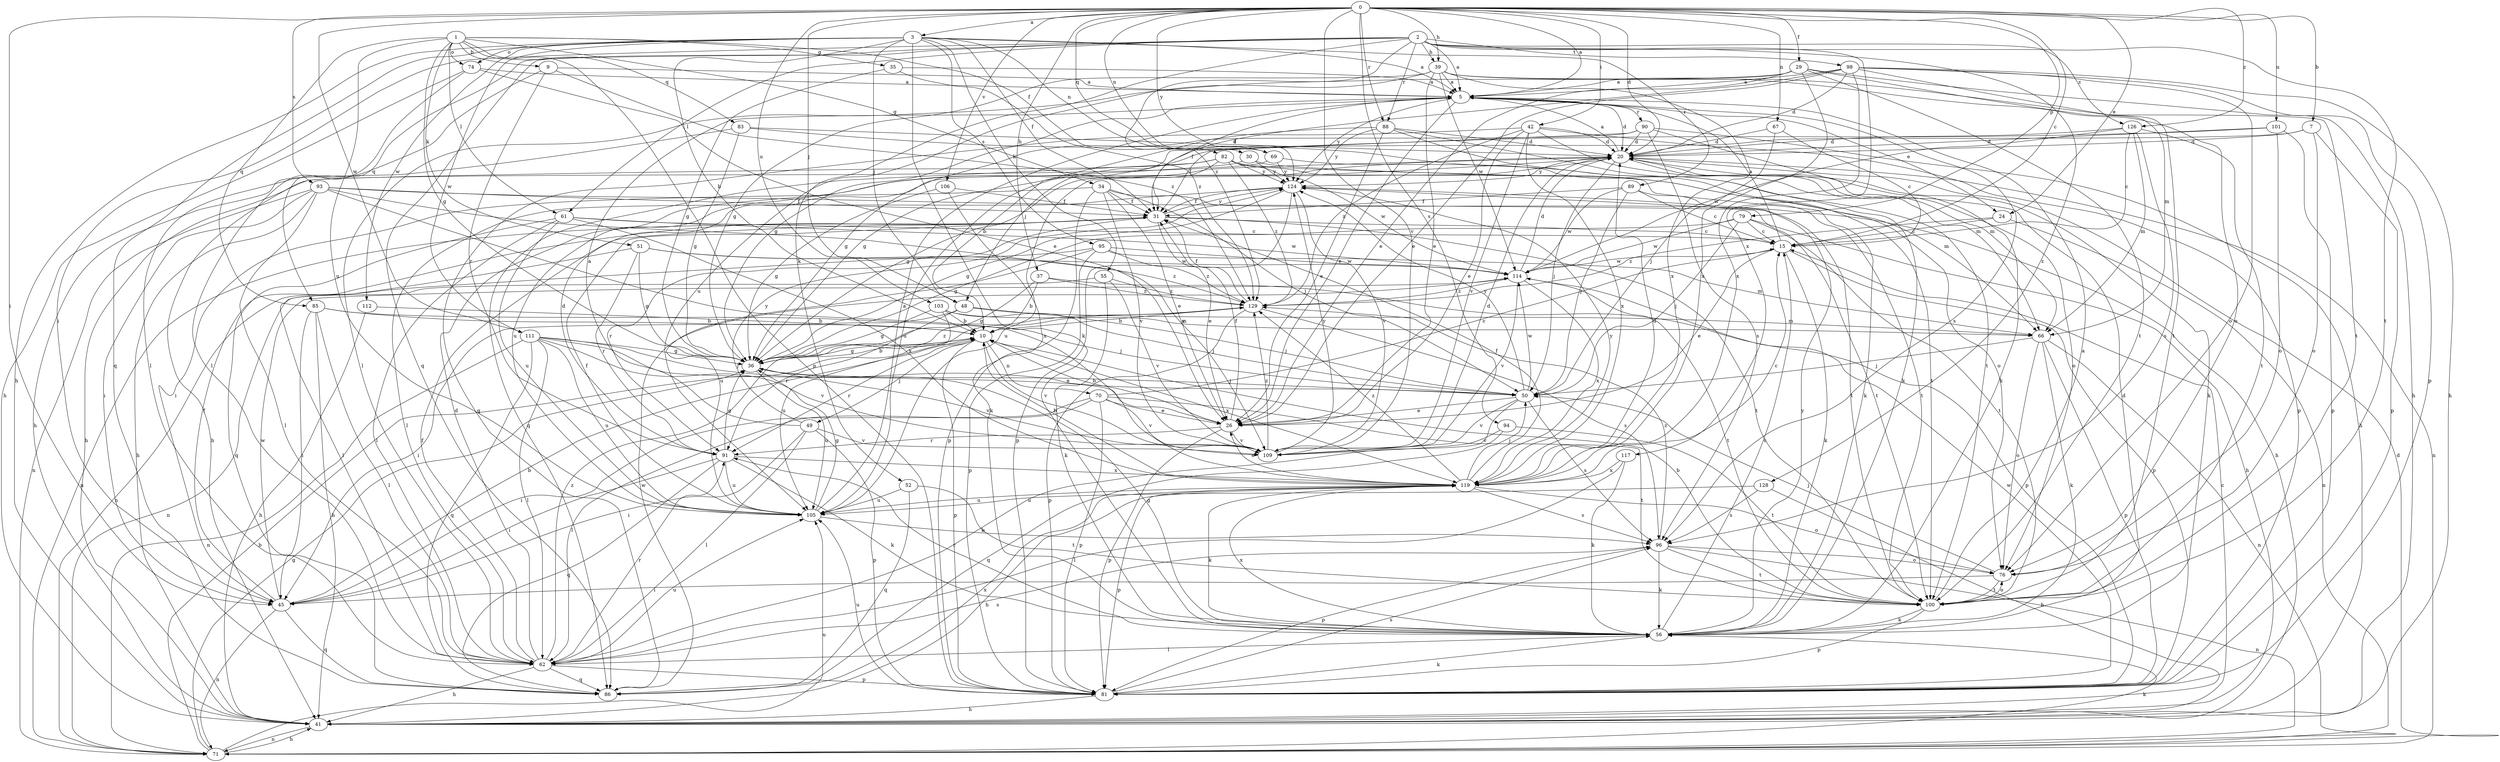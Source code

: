 strict digraph  {
0;
1;
2;
3;
5;
7;
9;
10;
15;
20;
24;
26;
29;
30;
31;
34;
35;
36;
37;
39;
41;
42;
45;
48;
49;
50;
51;
52;
55;
56;
61;
62;
66;
67;
69;
70;
71;
74;
76;
79;
81;
82;
83;
85;
86;
88;
89;
90;
91;
93;
94;
95;
96;
98;
100;
101;
103;
105;
106;
109;
111;
112;
114;
117;
119;
124;
126;
128;
129;
0 -> 3  [label=a];
0 -> 5  [label=a];
0 -> 7  [label=b];
0 -> 15  [label=c];
0 -> 20  [label=d];
0 -> 24  [label=e];
0 -> 29  [label=f];
0 -> 37  [label=h];
0 -> 39  [label=h];
0 -> 42  [label=i];
0 -> 45  [label=i];
0 -> 48  [label=j];
0 -> 67  [label=n];
0 -> 69  [label=n];
0 -> 79  [label=p];
0 -> 82  [label=q];
0 -> 88  [label=r];
0 -> 93  [label=s];
0 -> 94  [label=s];
0 -> 101  [label=u];
0 -> 103  [label=u];
0 -> 106  [label=v];
0 -> 109  [label=v];
0 -> 111  [label=w];
0 -> 124  [label=y];
0 -> 126  [label=z];
1 -> 9  [label=b];
1 -> 30  [label=f];
1 -> 34  [label=g];
1 -> 35  [label=g];
1 -> 36  [label=g];
1 -> 51  [label=k];
1 -> 61  [label=l];
1 -> 74  [label=o];
1 -> 81  [label=p];
1 -> 83  [label=q];
1 -> 85  [label=q];
1 -> 105  [label=u];
2 -> 5  [label=a];
2 -> 39  [label=h];
2 -> 45  [label=i];
2 -> 52  [label=k];
2 -> 61  [label=l];
2 -> 85  [label=q];
2 -> 86  [label=q];
2 -> 88  [label=r];
2 -> 98  [label=t];
2 -> 100  [label=t];
2 -> 117  [label=x];
2 -> 126  [label=z];
2 -> 128  [label=z];
2 -> 129  [label=z];
3 -> 5  [label=a];
3 -> 10  [label=b];
3 -> 31  [label=f];
3 -> 41  [label=h];
3 -> 48  [label=j];
3 -> 55  [label=k];
3 -> 56  [label=k];
3 -> 69  [label=n];
3 -> 74  [label=o];
3 -> 86  [label=q];
3 -> 89  [label=r];
3 -> 95  [label=s];
3 -> 111  [label=w];
3 -> 112  [label=w];
5 -> 20  [label=d];
5 -> 24  [label=e];
5 -> 26  [label=e];
5 -> 31  [label=f];
5 -> 36  [label=g];
5 -> 90  [label=r];
5 -> 96  [label=s];
5 -> 124  [label=y];
7 -> 20  [label=d];
7 -> 48  [label=j];
7 -> 76  [label=o];
7 -> 81  [label=p];
9 -> 5  [label=a];
9 -> 62  [label=l];
9 -> 91  [label=r];
9 -> 129  [label=z];
10 -> 36  [label=g];
10 -> 49  [label=j];
10 -> 70  [label=n];
10 -> 81  [label=p];
10 -> 91  [label=r];
10 -> 109  [label=v];
10 -> 119  [label=x];
15 -> 5  [label=a];
15 -> 26  [label=e];
15 -> 56  [label=k];
15 -> 81  [label=p];
15 -> 114  [label=w];
20 -> 5  [label=a];
20 -> 36  [label=g];
20 -> 50  [label=j];
20 -> 56  [label=k];
20 -> 71  [label=n];
20 -> 76  [label=o];
20 -> 105  [label=u];
20 -> 124  [label=y];
24 -> 15  [label=c];
24 -> 71  [label=n];
24 -> 129  [label=z];
26 -> 10  [label=b];
26 -> 31  [label=f];
26 -> 81  [label=p];
26 -> 91  [label=r];
26 -> 109  [label=v];
29 -> 5  [label=a];
29 -> 26  [label=e];
29 -> 41  [label=h];
29 -> 62  [label=l];
29 -> 66  [label=m];
29 -> 100  [label=t];
29 -> 119  [label=x];
30 -> 76  [label=o];
30 -> 105  [label=u];
30 -> 124  [label=y];
31 -> 15  [label=c];
31 -> 26  [label=e];
31 -> 71  [label=n];
31 -> 91  [label=r];
31 -> 100  [label=t];
31 -> 124  [label=y];
34 -> 26  [label=e];
34 -> 31  [label=f];
34 -> 45  [label=i];
34 -> 50  [label=j];
34 -> 81  [label=p];
34 -> 100  [label=t];
34 -> 109  [label=v];
35 -> 5  [label=a];
35 -> 36  [label=g];
35 -> 129  [label=z];
36 -> 10  [label=b];
36 -> 50  [label=j];
36 -> 105  [label=u];
36 -> 109  [label=v];
36 -> 129  [label=z];
37 -> 10  [label=b];
37 -> 36  [label=g];
37 -> 81  [label=p];
37 -> 129  [label=z];
39 -> 5  [label=a];
39 -> 26  [label=e];
39 -> 36  [label=g];
39 -> 76  [label=o];
39 -> 100  [label=t];
39 -> 105  [label=u];
39 -> 114  [label=w];
39 -> 119  [label=x];
41 -> 15  [label=c];
41 -> 71  [label=n];
42 -> 20  [label=d];
42 -> 26  [label=e];
42 -> 66  [label=m];
42 -> 81  [label=p];
42 -> 86  [label=q];
42 -> 109  [label=v];
42 -> 119  [label=x];
42 -> 129  [label=z];
45 -> 10  [label=b];
45 -> 31  [label=f];
45 -> 71  [label=n];
45 -> 86  [label=q];
45 -> 114  [label=w];
48 -> 45  [label=i];
48 -> 50  [label=j];
48 -> 66  [label=m];
48 -> 91  [label=r];
49 -> 5  [label=a];
49 -> 45  [label=i];
49 -> 62  [label=l];
49 -> 81  [label=p];
49 -> 109  [label=v];
49 -> 124  [label=y];
50 -> 26  [label=e];
50 -> 62  [label=l];
50 -> 96  [label=s];
50 -> 109  [label=v];
50 -> 114  [label=w];
50 -> 124  [label=y];
51 -> 36  [label=g];
51 -> 62  [label=l];
51 -> 91  [label=r];
51 -> 114  [label=w];
51 -> 129  [label=z];
52 -> 86  [label=q];
52 -> 100  [label=t];
52 -> 105  [label=u];
55 -> 56  [label=k];
55 -> 71  [label=n];
55 -> 109  [label=v];
55 -> 129  [label=z];
56 -> 15  [label=c];
56 -> 20  [label=d];
56 -> 36  [label=g];
56 -> 62  [label=l];
56 -> 91  [label=r];
56 -> 119  [label=x];
56 -> 124  [label=y];
61 -> 15  [label=c];
61 -> 62  [label=l];
61 -> 86  [label=q];
61 -> 105  [label=u];
61 -> 114  [label=w];
61 -> 119  [label=x];
62 -> 20  [label=d];
62 -> 31  [label=f];
62 -> 41  [label=h];
62 -> 81  [label=p];
62 -> 86  [label=q];
62 -> 91  [label=r];
62 -> 96  [label=s];
62 -> 105  [label=u];
62 -> 129  [label=z];
66 -> 50  [label=j];
66 -> 56  [label=k];
66 -> 71  [label=n];
66 -> 76  [label=o];
66 -> 81  [label=p];
67 -> 15  [label=c];
67 -> 20  [label=d];
67 -> 50  [label=j];
69 -> 41  [label=h];
69 -> 100  [label=t];
69 -> 124  [label=y];
70 -> 15  [label=c];
70 -> 26  [label=e];
70 -> 45  [label=i];
70 -> 62  [label=l];
70 -> 81  [label=p];
70 -> 100  [label=t];
70 -> 109  [label=v];
71 -> 10  [label=b];
71 -> 20  [label=d];
71 -> 36  [label=g];
71 -> 41  [label=h];
71 -> 56  [label=k];
71 -> 105  [label=u];
74 -> 5  [label=a];
74 -> 26  [label=e];
74 -> 41  [label=h];
74 -> 62  [label=l];
76 -> 45  [label=i];
76 -> 50  [label=j];
76 -> 100  [label=t];
79 -> 15  [label=c];
79 -> 36  [label=g];
79 -> 41  [label=h];
79 -> 50  [label=j];
79 -> 100  [label=t];
79 -> 114  [label=w];
81 -> 41  [label=h];
81 -> 56  [label=k];
81 -> 96  [label=s];
81 -> 105  [label=u];
81 -> 114  [label=w];
82 -> 41  [label=h];
82 -> 56  [label=k];
82 -> 66  [label=m];
82 -> 86  [label=q];
82 -> 105  [label=u];
82 -> 114  [label=w];
82 -> 124  [label=y];
82 -> 129  [label=z];
83 -> 20  [label=d];
83 -> 36  [label=g];
83 -> 41  [label=h];
83 -> 100  [label=t];
85 -> 10  [label=b];
85 -> 41  [label=h];
85 -> 45  [label=i];
85 -> 50  [label=j];
85 -> 62  [label=l];
86 -> 114  [label=w];
86 -> 119  [label=x];
88 -> 10  [label=b];
88 -> 20  [label=d];
88 -> 26  [label=e];
88 -> 56  [label=k];
88 -> 66  [label=m];
88 -> 124  [label=y];
89 -> 15  [label=c];
89 -> 31  [label=f];
89 -> 50  [label=j];
89 -> 100  [label=t];
89 -> 114  [label=w];
90 -> 20  [label=d];
90 -> 31  [label=f];
90 -> 36  [label=g];
90 -> 41  [label=h];
90 -> 56  [label=k];
90 -> 96  [label=s];
91 -> 20  [label=d];
91 -> 36  [label=g];
91 -> 45  [label=i];
91 -> 56  [label=k];
91 -> 86  [label=q];
91 -> 105  [label=u];
91 -> 119  [label=x];
93 -> 31  [label=f];
93 -> 41  [label=h];
93 -> 45  [label=i];
93 -> 62  [label=l];
93 -> 71  [label=n];
93 -> 100  [label=t];
93 -> 109  [label=v];
93 -> 119  [label=x];
94 -> 86  [label=q];
94 -> 100  [label=t];
94 -> 109  [label=v];
95 -> 66  [label=m];
95 -> 71  [label=n];
95 -> 81  [label=p];
95 -> 105  [label=u];
95 -> 114  [label=w];
95 -> 129  [label=z];
96 -> 56  [label=k];
96 -> 71  [label=n];
96 -> 76  [label=o];
96 -> 81  [label=p];
96 -> 100  [label=t];
96 -> 129  [label=z];
98 -> 5  [label=a];
98 -> 20  [label=d];
98 -> 26  [label=e];
98 -> 31  [label=f];
98 -> 41  [label=h];
98 -> 76  [label=o];
98 -> 81  [label=p];
98 -> 100  [label=t];
98 -> 119  [label=x];
100 -> 5  [label=a];
100 -> 10  [label=b];
100 -> 56  [label=k];
100 -> 76  [label=o];
100 -> 81  [label=p];
101 -> 20  [label=d];
101 -> 36  [label=g];
101 -> 76  [label=o];
101 -> 81  [label=p];
103 -> 10  [label=b];
103 -> 36  [label=g];
103 -> 50  [label=j];
103 -> 66  [label=m];
103 -> 105  [label=u];
105 -> 5  [label=a];
105 -> 31  [label=f];
105 -> 36  [label=g];
105 -> 96  [label=s];
106 -> 31  [label=f];
106 -> 36  [label=g];
106 -> 56  [label=k];
109 -> 20  [label=d];
109 -> 124  [label=y];
109 -> 129  [label=z];
111 -> 26  [label=e];
111 -> 36  [label=g];
111 -> 50  [label=j];
111 -> 62  [label=l];
111 -> 71  [label=n];
111 -> 86  [label=q];
111 -> 105  [label=u];
111 -> 109  [label=v];
112 -> 10  [label=b];
112 -> 41  [label=h];
114 -> 20  [label=d];
114 -> 100  [label=t];
114 -> 109  [label=v];
114 -> 119  [label=x];
114 -> 129  [label=z];
117 -> 56  [label=k];
117 -> 62  [label=l];
117 -> 119  [label=x];
119 -> 10  [label=b];
119 -> 15  [label=c];
119 -> 20  [label=d];
119 -> 26  [label=e];
119 -> 31  [label=f];
119 -> 41  [label=h];
119 -> 50  [label=j];
119 -> 56  [label=k];
119 -> 76  [label=o];
119 -> 81  [label=p];
119 -> 96  [label=s];
119 -> 105  [label=u];
119 -> 124  [label=y];
119 -> 129  [label=z];
124 -> 31  [label=f];
124 -> 36  [label=g];
124 -> 41  [label=h];
124 -> 62  [label=l];
124 -> 81  [label=p];
124 -> 109  [label=v];
126 -> 15  [label=c];
126 -> 20  [label=d];
126 -> 66  [label=m];
126 -> 96  [label=s];
126 -> 100  [label=t];
126 -> 114  [label=w];
128 -> 41  [label=h];
128 -> 96  [label=s];
128 -> 105  [label=u];
129 -> 10  [label=b];
129 -> 31  [label=f];
129 -> 81  [label=p];
129 -> 96  [label=s];
}
